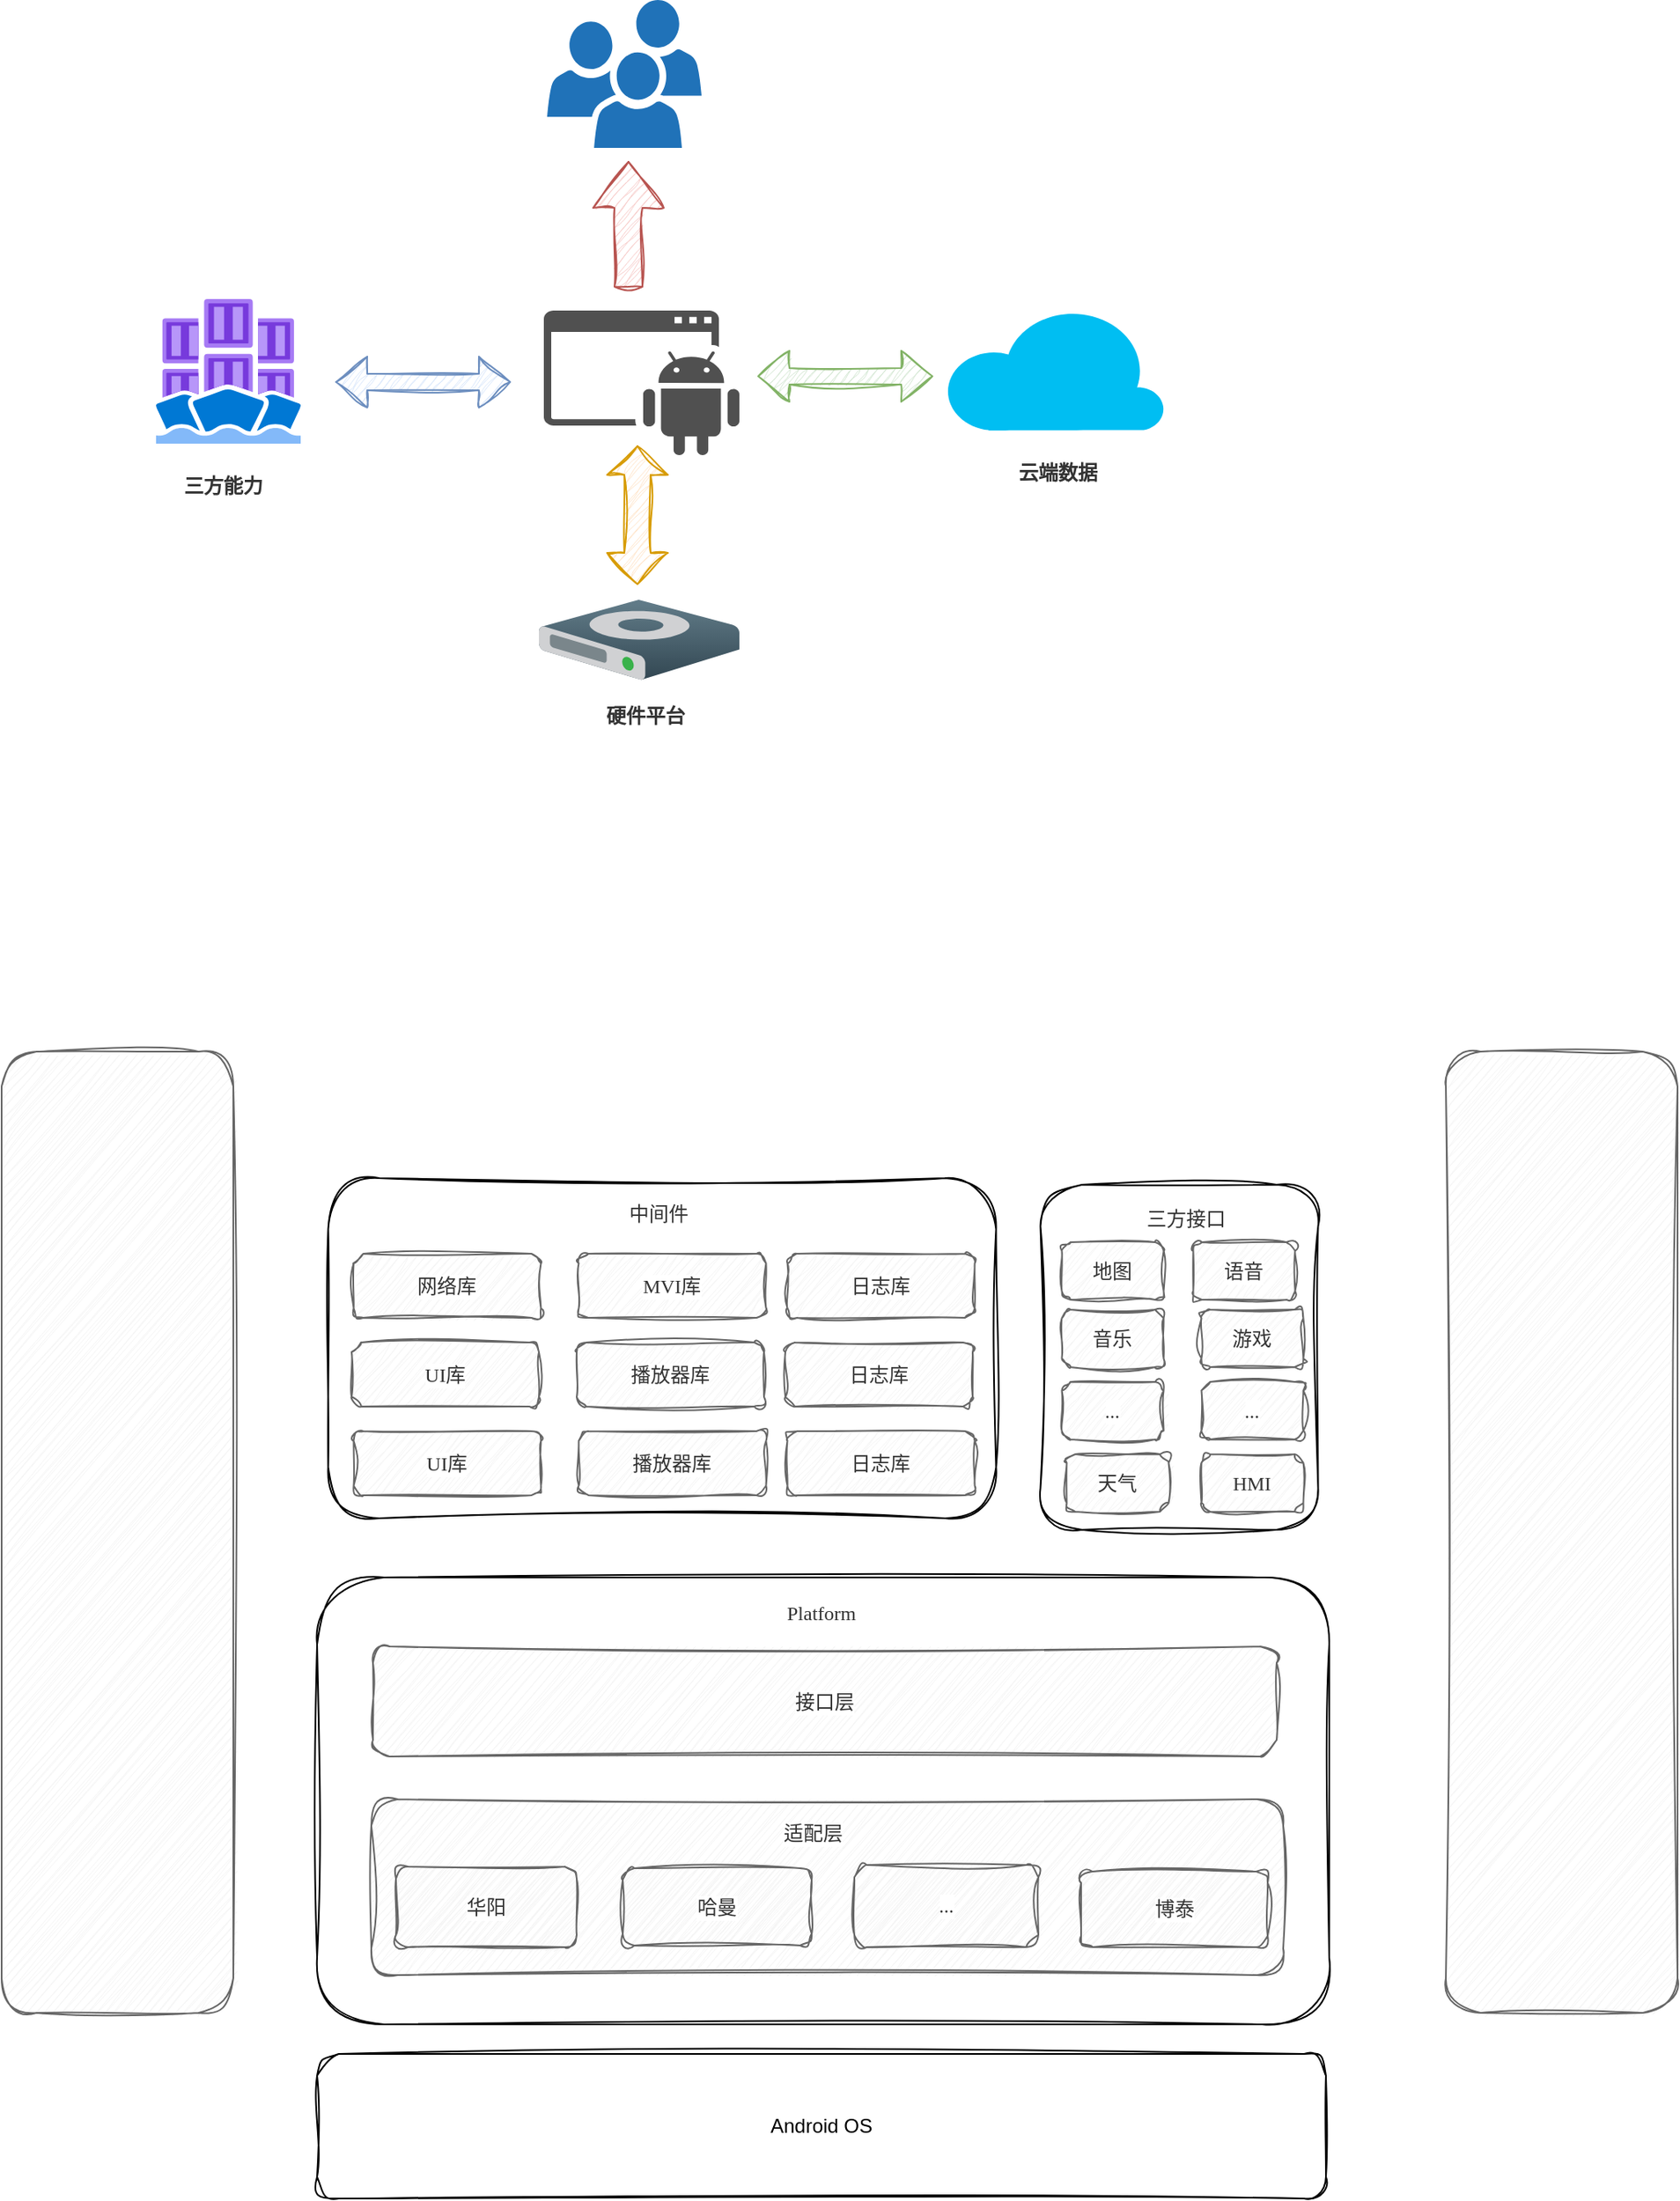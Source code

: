 <mxfile version="24.0.7" type="github">
  <diagram name="第 1 页" id="_ezP6FdAih6US3dKR02p">
    <mxGraphModel dx="1450" dy="1426" grid="0" gridSize="10" guides="1" tooltips="1" connect="1" arrows="1" fold="1" page="0" pageScale="1" pageWidth="827" pageHeight="1169" math="0" shadow="0">
      <root>
        <mxCell id="0" />
        <mxCell id="1" parent="0" />
        <mxCell id="y9fO-XsbQayIAW7Wvodx-24" value="" style="rounded=1;whiteSpace=wrap;html=1;sketch=1;curveFitting=1;jiggle=2;" vertex="1" parent="1">
          <mxGeometry x="4" y="507" width="616" height="272" as="geometry" />
        </mxCell>
        <mxCell id="y9fO-XsbQayIAW7Wvodx-32" value="" style="rounded=1;whiteSpace=wrap;html=1;sketch=1;jiggle=2;curveFitting=1;strokeColor=#666666;align=center;verticalAlign=middle;fontFamily=Comic Sans MS;fontSize=12;fontColor=#333333;labelBackgroundColor=default;fillColor=#f5f5f5;" vertex="1" parent="1">
          <mxGeometry x="37" y="642" width="555" height="107" as="geometry" />
        </mxCell>
        <mxCell id="y9fO-XsbQayIAW7Wvodx-1" value="Android OS" style="rounded=1;whiteSpace=wrap;html=1;sketch=1;curveFitting=1;jiggle=2;" vertex="1" parent="1">
          <mxGeometry x="4" y="797" width="614" height="88" as="geometry" />
        </mxCell>
        <mxCell id="y9fO-XsbQayIAW7Wvodx-7" value="" style="sketch=0;shadow=0;dashed=0;html=1;labelPosition=center;verticalLabelPosition=bottom;verticalAlign=top;align=center;outlineConnect=0;shape=mxgraph.veeam.3d.hard_drive;fillColor=#637D8A;gradientColor=#324752;strokeColor=none;rounded=1;jiggle=2;curveFitting=1;fontFamily=Comic Sans MS;fontSize=12;fontColor=#333333;" vertex="1" parent="1">
          <mxGeometry x="139" y="-88" width="122" height="49" as="geometry" />
        </mxCell>
        <mxCell id="y9fO-XsbQayIAW7Wvodx-8" value="硬件平台" style="text;html=1;align=center;verticalAlign=middle;whiteSpace=wrap;rounded=0;fontFamily=Comic Sans MS;fontSize=12;fontColor=#333333;fontStyle=1" vertex="1" parent="1">
          <mxGeometry x="174" y="-32" width="60" height="30" as="geometry" />
        </mxCell>
        <mxCell id="y9fO-XsbQayIAW7Wvodx-10" value="云端数据" style="text;html=1;align=center;verticalAlign=middle;whiteSpace=wrap;rounded=0;fontFamily=Comic Sans MS;fontSize=12;fontColor=#333333;fontStyle=1" vertex="1" parent="1">
          <mxGeometry x="425.46" y="-180" width="60" height="30" as="geometry" />
        </mxCell>
        <mxCell id="y9fO-XsbQayIAW7Wvodx-12" value="" style="image;aspect=fixed;html=1;points=[];align=center;fontSize=12;image=img/lib/azure2/other/Kubernetes_Fleet_Manager.svg;rounded=1;sketch=1;jiggle=2;curveFitting=1;strokeColor=#666666;verticalAlign=middle;fontFamily=Comic Sans MS;fontColor=#333333;fillColor=#f5f5f5;" vertex="1" parent="1">
          <mxGeometry x="-94" y="-271" width="88" height="88" as="geometry" />
        </mxCell>
        <mxCell id="y9fO-XsbQayIAW7Wvodx-13" value="三方能力" style="text;html=1;align=center;verticalAlign=middle;whiteSpace=wrap;rounded=0;fontFamily=Comic Sans MS;fontSize=12;fontColor=#333333;fontStyle=1" vertex="1" parent="1">
          <mxGeometry x="-83" y="-172" width="60" height="30" as="geometry" />
        </mxCell>
        <mxCell id="y9fO-XsbQayIAW7Wvodx-15" value="" style="sketch=0;pointerEvents=1;shadow=0;dashed=0;html=1;strokeColor=none;fillColor=#505050;labelPosition=center;verticalLabelPosition=bottom;verticalAlign=top;outlineConnect=0;align=center;shape=mxgraph.office.concepts.application_android;rounded=1;jiggle=2;curveFitting=1;fontFamily=Comic Sans MS;fontSize=12;fontColor=#333333;" vertex="1" parent="1">
          <mxGeometry x="142" y="-264" width="119" height="88" as="geometry" />
        </mxCell>
        <mxCell id="y9fO-XsbQayIAW7Wvodx-18" value="" style="sketch=0;pointerEvents=1;shadow=0;dashed=0;html=1;strokeColor=none;labelPosition=center;verticalLabelPosition=bottom;verticalAlign=top;outlineConnect=0;align=center;shape=mxgraph.office.users.users;fillColor=#2072B8;rounded=1;jiggle=2;curveFitting=1;fontFamily=Comic Sans MS;fontSize=12;fontColor=#333333;" vertex="1" parent="1">
          <mxGeometry x="144" y="-453" width="94" height="90" as="geometry" />
        </mxCell>
        <mxCell id="y9fO-XsbQayIAW7Wvodx-19" value="" style="shape=flexArrow;endArrow=classic;startArrow=classic;html=1;rounded=0;fontFamily=Comic Sans MS;fontSize=12;fontColor=#333333;sketch=1;curveFitting=1;jiggle=2;fillColor=#dae8fc;strokeColor=#6c8ebf;" edge="1" parent="1">
          <mxGeometry width="100" height="100" relative="1" as="geometry">
            <mxPoint x="15" y="-220.5" as="sourcePoint" />
            <mxPoint x="122" y="-220.5" as="targetPoint" />
          </mxGeometry>
        </mxCell>
        <mxCell id="y9fO-XsbQayIAW7Wvodx-20" value="" style="shape=flexArrow;endArrow=classic;startArrow=classic;html=1;rounded=0;fontFamily=Comic Sans MS;fontSize=12;fontColor=#333333;sketch=1;curveFitting=1;jiggle=2;fillColor=#d5e8d4;strokeColor=#82b366;" edge="1" parent="1">
          <mxGeometry width="100" height="100" relative="1" as="geometry">
            <mxPoint x="272" y="-224" as="sourcePoint" />
            <mxPoint x="379" y="-224" as="targetPoint" />
          </mxGeometry>
        </mxCell>
        <mxCell id="y9fO-XsbQayIAW7Wvodx-21" value="" style="shape=flexArrow;endArrow=classic;startArrow=classic;html=1;rounded=0;fontFamily=Comic Sans MS;fontSize=12;fontColor=#333333;sketch=1;curveFitting=1;jiggle=2;width=16;startSize=5.5;fillColor=#ffe6cc;strokeColor=#d79b00;" edge="1" parent="1">
          <mxGeometry width="100" height="100" relative="1" as="geometry">
            <mxPoint x="199" y="-182" as="sourcePoint" />
            <mxPoint x="199" y="-97" as="targetPoint" />
          </mxGeometry>
        </mxCell>
        <mxCell id="y9fO-XsbQayIAW7Wvodx-22" value="" style="shape=flexArrow;endArrow=classic;html=1;rounded=0;fontFamily=Comic Sans MS;fontSize=12;fontColor=#333333;sketch=1;curveFitting=1;jiggle=2;endWidth=25;endSize=9;width=17;fillColor=#f8cecc;strokeColor=#b85450;" edge="1" parent="1">
          <mxGeometry width="50" height="50" relative="1" as="geometry">
            <mxPoint x="193.5" y="-278" as="sourcePoint" />
            <mxPoint x="193.5" y="-355" as="targetPoint" />
          </mxGeometry>
        </mxCell>
        <mxCell id="y9fO-XsbQayIAW7Wvodx-23" value="" style="verticalLabelPosition=bottom;html=1;verticalAlign=top;align=center;strokeColor=none;fillColor=#00BEF2;shape=mxgraph.azure.cloud;rounded=1;fontFamily=Comic Sans MS;fontSize=12;fontColor=#333333;labelBackgroundColor=default;" vertex="1" parent="1">
          <mxGeometry x="386" y="-266" width="134" height="75" as="geometry" />
        </mxCell>
        <mxCell id="y9fO-XsbQayIAW7Wvodx-25" value="Platform" style="text;html=1;align=center;verticalAlign=middle;whiteSpace=wrap;rounded=0;fontFamily=Comic Sans MS;fontSize=12;fontColor=#333333;labelBackgroundColor=default;" vertex="1" parent="1">
          <mxGeometry x="281" y="514" width="60" height="30" as="geometry" />
        </mxCell>
        <mxCell id="y9fO-XsbQayIAW7Wvodx-26" value="接口层" style="rounded=1;whiteSpace=wrap;html=1;sketch=1;jiggle=2;curveFitting=1;strokeColor=#666666;align=center;verticalAlign=middle;fontFamily=Comic Sans MS;fontSize=12;fontColor=#333333;labelBackgroundColor=default;fillColor=#f5f5f5;" vertex="1" parent="1">
          <mxGeometry x="38" y="549" width="550" height="67" as="geometry" />
        </mxCell>
        <mxCell id="y9fO-XsbQayIAW7Wvodx-28" value="华阳" style="rounded=1;whiteSpace=wrap;html=1;sketch=1;jiggle=2;curveFitting=1;strokeColor=#666666;align=center;verticalAlign=middle;fontFamily=Comic Sans MS;fontSize=12;fontColor=#333333;labelBackgroundColor=default;fillColor=#f5f5f5;" vertex="1" parent="1">
          <mxGeometry x="52" y="683" width="110" height="49" as="geometry" />
        </mxCell>
        <mxCell id="y9fO-XsbQayIAW7Wvodx-29" value="哈曼" style="rounded=1;whiteSpace=wrap;html=1;sketch=1;jiggle=2;curveFitting=1;strokeColor=#666666;align=center;verticalAlign=middle;fontFamily=Comic Sans MS;fontSize=12;fontColor=#333333;labelBackgroundColor=default;fillColor=#f5f5f5;" vertex="1" parent="1">
          <mxGeometry x="190" y="684" width="115" height="47" as="geometry" />
        </mxCell>
        <mxCell id="y9fO-XsbQayIAW7Wvodx-30" value="..." style="rounded=1;whiteSpace=wrap;html=1;sketch=1;jiggle=2;curveFitting=1;strokeColor=#666666;align=center;verticalAlign=middle;fontFamily=Comic Sans MS;fontSize=12;fontColor=#333333;labelBackgroundColor=default;fillColor=#f5f5f5;" vertex="1" parent="1">
          <mxGeometry x="331" y="682" width="112" height="50" as="geometry" />
        </mxCell>
        <mxCell id="y9fO-XsbQayIAW7Wvodx-31" value="博泰" style="rounded=1;whiteSpace=wrap;html=1;sketch=1;jiggle=2;curveFitting=1;strokeColor=#666666;align=center;verticalAlign=middle;fontFamily=Comic Sans MS;fontSize=12;fontColor=#333333;labelBackgroundColor=default;fillColor=#f5f5f5;" vertex="1" parent="1">
          <mxGeometry x="469" y="686" width="113.54" height="46" as="geometry" />
        </mxCell>
        <mxCell id="y9fO-XsbQayIAW7Wvodx-34" value="适配层" style="text;html=1;align=center;verticalAlign=middle;whiteSpace=wrap;rounded=0;fontFamily=Comic Sans MS;fontSize=12;fontColor=#333333;labelBackgroundColor=default;" vertex="1" parent="1">
          <mxGeometry x="276" y="648" width="60" height="30" as="geometry" />
        </mxCell>
        <mxCell id="y9fO-XsbQayIAW7Wvodx-35" value="" style="rounded=1;whiteSpace=wrap;html=1;sketch=1;curveFitting=1;jiggle=2;" vertex="1" parent="1">
          <mxGeometry x="10.75" y="264" width="406.5" height="207" as="geometry" />
        </mxCell>
        <mxCell id="y9fO-XsbQayIAW7Wvodx-36" value="中间件" style="text;html=1;align=center;verticalAlign=middle;whiteSpace=wrap;rounded=0;fontFamily=Comic Sans MS;fontSize=12;fontColor=#333333;labelBackgroundColor=default;" vertex="1" parent="1">
          <mxGeometry x="182.25" y="271" width="60" height="30" as="geometry" />
        </mxCell>
        <mxCell id="y9fO-XsbQayIAW7Wvodx-37" value="网络库" style="rounded=1;whiteSpace=wrap;html=1;sketch=1;jiggle=2;curveFitting=1;strokeColor=#666666;align=center;verticalAlign=middle;fontFamily=Comic Sans MS;fontSize=12;fontColor=#333333;labelBackgroundColor=default;fillColor=#f5f5f5;" vertex="1" parent="1">
          <mxGeometry x="26.25" y="310" width="114" height="39" as="geometry" />
        </mxCell>
        <mxCell id="y9fO-XsbQayIAW7Wvodx-38" value="" style="rounded=1;whiteSpace=wrap;html=1;sketch=1;curveFitting=1;jiggle=2;" vertex="1" parent="1">
          <mxGeometry x="444.25" y="268" width="169" height="210" as="geometry" />
        </mxCell>
        <mxCell id="y9fO-XsbQayIAW7Wvodx-39" value="三方接口" style="text;html=1;align=center;verticalAlign=middle;whiteSpace=wrap;rounded=0;fontFamily=Comic Sans MS;fontSize=12;fontColor=#333333;labelBackgroundColor=default;" vertex="1" parent="1">
          <mxGeometry x="503.25" y="274" width="60" height="30" as="geometry" />
        </mxCell>
        <mxCell id="y9fO-XsbQayIAW7Wvodx-40" value="地图" style="rounded=1;whiteSpace=wrap;html=1;sketch=1;jiggle=2;curveFitting=1;strokeColor=#666666;align=center;verticalAlign=middle;fontFamily=Comic Sans MS;fontSize=12;fontColor=#333333;labelBackgroundColor=default;fillColor=#f5f5f5;" vertex="1" parent="1">
          <mxGeometry x="457.25" y="303" width="62" height="35" as="geometry" />
        </mxCell>
        <mxCell id="y9fO-XsbQayIAW7Wvodx-41" value="语音" style="rounded=1;whiteSpace=wrap;html=1;sketch=1;jiggle=2;curveFitting=1;strokeColor=#666666;align=center;verticalAlign=middle;fontFamily=Comic Sans MS;fontSize=12;fontColor=#333333;labelBackgroundColor=default;fillColor=#f5f5f5;" vertex="1" parent="1">
          <mxGeometry x="537.25" y="303" width="62" height="35" as="geometry" />
        </mxCell>
        <mxCell id="y9fO-XsbQayIAW7Wvodx-42" value="音乐" style="rounded=1;whiteSpace=wrap;html=1;sketch=1;jiggle=2;curveFitting=1;strokeColor=#666666;align=center;verticalAlign=middle;fontFamily=Comic Sans MS;fontSize=12;fontColor=#333333;labelBackgroundColor=default;fillColor=#f5f5f5;" vertex="1" parent="1">
          <mxGeometry x="457.25" y="344" width="62" height="35" as="geometry" />
        </mxCell>
        <mxCell id="y9fO-XsbQayIAW7Wvodx-43" value="游戏" style="rounded=1;whiteSpace=wrap;html=1;sketch=1;jiggle=2;curveFitting=1;strokeColor=#666666;align=center;verticalAlign=middle;fontFamily=Comic Sans MS;fontSize=12;fontColor=#333333;labelBackgroundColor=default;fillColor=#f5f5f5;" vertex="1" parent="1">
          <mxGeometry x="542.25" y="344" width="62" height="35" as="geometry" />
        </mxCell>
        <mxCell id="y9fO-XsbQayIAW7Wvodx-44" value="..." style="rounded=1;whiteSpace=wrap;html=1;sketch=1;jiggle=2;curveFitting=1;strokeColor=#666666;align=center;verticalAlign=middle;fontFamily=Comic Sans MS;fontSize=12;fontColor=#333333;labelBackgroundColor=default;fillColor=#f5f5f5;" vertex="1" parent="1">
          <mxGeometry x="457.25" y="388" width="62" height="35" as="geometry" />
        </mxCell>
        <mxCell id="y9fO-XsbQayIAW7Wvodx-45" value="..." style="rounded=1;whiteSpace=wrap;html=1;sketch=1;jiggle=2;curveFitting=1;strokeColor=#666666;align=center;verticalAlign=middle;fontFamily=Comic Sans MS;fontSize=12;fontColor=#333333;labelBackgroundColor=default;fillColor=#f5f5f5;" vertex="1" parent="1">
          <mxGeometry x="542.25" y="388" width="62" height="35" as="geometry" />
        </mxCell>
        <mxCell id="y9fO-XsbQayIAW7Wvodx-46" value="天气" style="rounded=1;whiteSpace=wrap;html=1;sketch=1;jiggle=2;curveFitting=1;strokeColor=#666666;align=center;verticalAlign=middle;fontFamily=Comic Sans MS;fontSize=12;fontColor=#333333;labelBackgroundColor=default;fillColor=#f5f5f5;" vertex="1" parent="1">
          <mxGeometry x="460.25" y="432" width="62" height="35" as="geometry" />
        </mxCell>
        <mxCell id="y9fO-XsbQayIAW7Wvodx-47" value="HMI" style="rounded=1;whiteSpace=wrap;html=1;sketch=1;jiggle=2;curveFitting=1;strokeColor=#666666;align=center;verticalAlign=middle;fontFamily=Comic Sans MS;fontSize=12;fontColor=#333333;labelBackgroundColor=default;fillColor=#f5f5f5;" vertex="1" parent="1">
          <mxGeometry x="542.25" y="432" width="62" height="35" as="geometry" />
        </mxCell>
        <mxCell id="y9fO-XsbQayIAW7Wvodx-48" value="MVI库" style="rounded=1;whiteSpace=wrap;html=1;sketch=1;jiggle=2;curveFitting=1;strokeColor=#666666;align=center;verticalAlign=middle;fontFamily=Comic Sans MS;fontSize=12;fontColor=#333333;labelBackgroundColor=default;fillColor=#f5f5f5;" vertex="1" parent="1">
          <mxGeometry x="163.25" y="310" width="114" height="39" as="geometry" />
        </mxCell>
        <mxCell id="y9fO-XsbQayIAW7Wvodx-49" value="日志库" style="rounded=1;whiteSpace=wrap;html=1;sketch=1;jiggle=2;curveFitting=1;strokeColor=#666666;align=center;verticalAlign=middle;fontFamily=Comic Sans MS;fontSize=12;fontColor=#333333;labelBackgroundColor=default;fillColor=#f5f5f5;" vertex="1" parent="1">
          <mxGeometry x="290.25" y="310" width="114" height="39" as="geometry" />
        </mxCell>
        <mxCell id="y9fO-XsbQayIAW7Wvodx-51" value="UI库" style="rounded=1;whiteSpace=wrap;html=1;sketch=1;jiggle=2;curveFitting=1;strokeColor=#666666;align=center;verticalAlign=middle;fontFamily=Comic Sans MS;fontSize=12;fontColor=#333333;labelBackgroundColor=default;fillColor=#f5f5f5;" vertex="1" parent="1">
          <mxGeometry x="25" y="364" width="114" height="39" as="geometry" />
        </mxCell>
        <mxCell id="y9fO-XsbQayIAW7Wvodx-52" value="播放器库" style="rounded=1;whiteSpace=wrap;html=1;sketch=1;jiggle=2;curveFitting=1;strokeColor=#666666;align=center;verticalAlign=middle;fontFamily=Comic Sans MS;fontSize=12;fontColor=#333333;labelBackgroundColor=default;fillColor=#f5f5f5;" vertex="1" parent="1">
          <mxGeometry x="162" y="364" width="114" height="39" as="geometry" />
        </mxCell>
        <mxCell id="y9fO-XsbQayIAW7Wvodx-53" value="日志库" style="rounded=1;whiteSpace=wrap;html=1;sketch=1;jiggle=2;curveFitting=1;strokeColor=#666666;align=center;verticalAlign=middle;fontFamily=Comic Sans MS;fontSize=12;fontColor=#333333;labelBackgroundColor=default;fillColor=#f5f5f5;" vertex="1" parent="1">
          <mxGeometry x="289" y="364" width="114" height="39" as="geometry" />
        </mxCell>
        <mxCell id="y9fO-XsbQayIAW7Wvodx-54" value="" style="rounded=1;whiteSpace=wrap;html=1;sketch=1;jiggle=2;curveFitting=1;strokeColor=#666666;align=center;verticalAlign=middle;fontFamily=Comic Sans MS;fontSize=12;fontColor=#333333;labelBackgroundColor=default;fillColor=#f5f5f5;" vertex="1" parent="1">
          <mxGeometry x="-188" y="187" width="141" height="585" as="geometry" />
        </mxCell>
        <mxCell id="y9fO-XsbQayIAW7Wvodx-55" value="" style="rounded=1;whiteSpace=wrap;html=1;sketch=1;jiggle=2;curveFitting=1;strokeColor=#666666;align=center;verticalAlign=middle;fontFamily=Comic Sans MS;fontSize=12;fontColor=#333333;labelBackgroundColor=default;fillColor=#f5f5f5;" vertex="1" parent="1">
          <mxGeometry x="691" y="187" width="141" height="585" as="geometry" />
        </mxCell>
        <mxCell id="y9fO-XsbQayIAW7Wvodx-56" value="UI库" style="rounded=1;whiteSpace=wrap;html=1;sketch=1;jiggle=2;curveFitting=1;strokeColor=#666666;align=center;verticalAlign=middle;fontFamily=Comic Sans MS;fontSize=12;fontColor=#333333;labelBackgroundColor=default;fillColor=#f5f5f5;" vertex="1" parent="1">
          <mxGeometry x="26.25" y="418" width="114" height="39" as="geometry" />
        </mxCell>
        <mxCell id="y9fO-XsbQayIAW7Wvodx-57" value="播放器库" style="rounded=1;whiteSpace=wrap;html=1;sketch=1;jiggle=2;curveFitting=1;strokeColor=#666666;align=center;verticalAlign=middle;fontFamily=Comic Sans MS;fontSize=12;fontColor=#333333;labelBackgroundColor=default;fillColor=#f5f5f5;" vertex="1" parent="1">
          <mxGeometry x="163.25" y="418" width="114" height="39" as="geometry" />
        </mxCell>
        <mxCell id="y9fO-XsbQayIAW7Wvodx-58" value="日志库" style="rounded=1;whiteSpace=wrap;html=1;sketch=1;jiggle=2;curveFitting=1;strokeColor=#666666;align=center;verticalAlign=middle;fontFamily=Comic Sans MS;fontSize=12;fontColor=#333333;labelBackgroundColor=default;fillColor=#f5f5f5;" vertex="1" parent="1">
          <mxGeometry x="290.25" y="418" width="114" height="39" as="geometry" />
        </mxCell>
      </root>
    </mxGraphModel>
  </diagram>
</mxfile>
